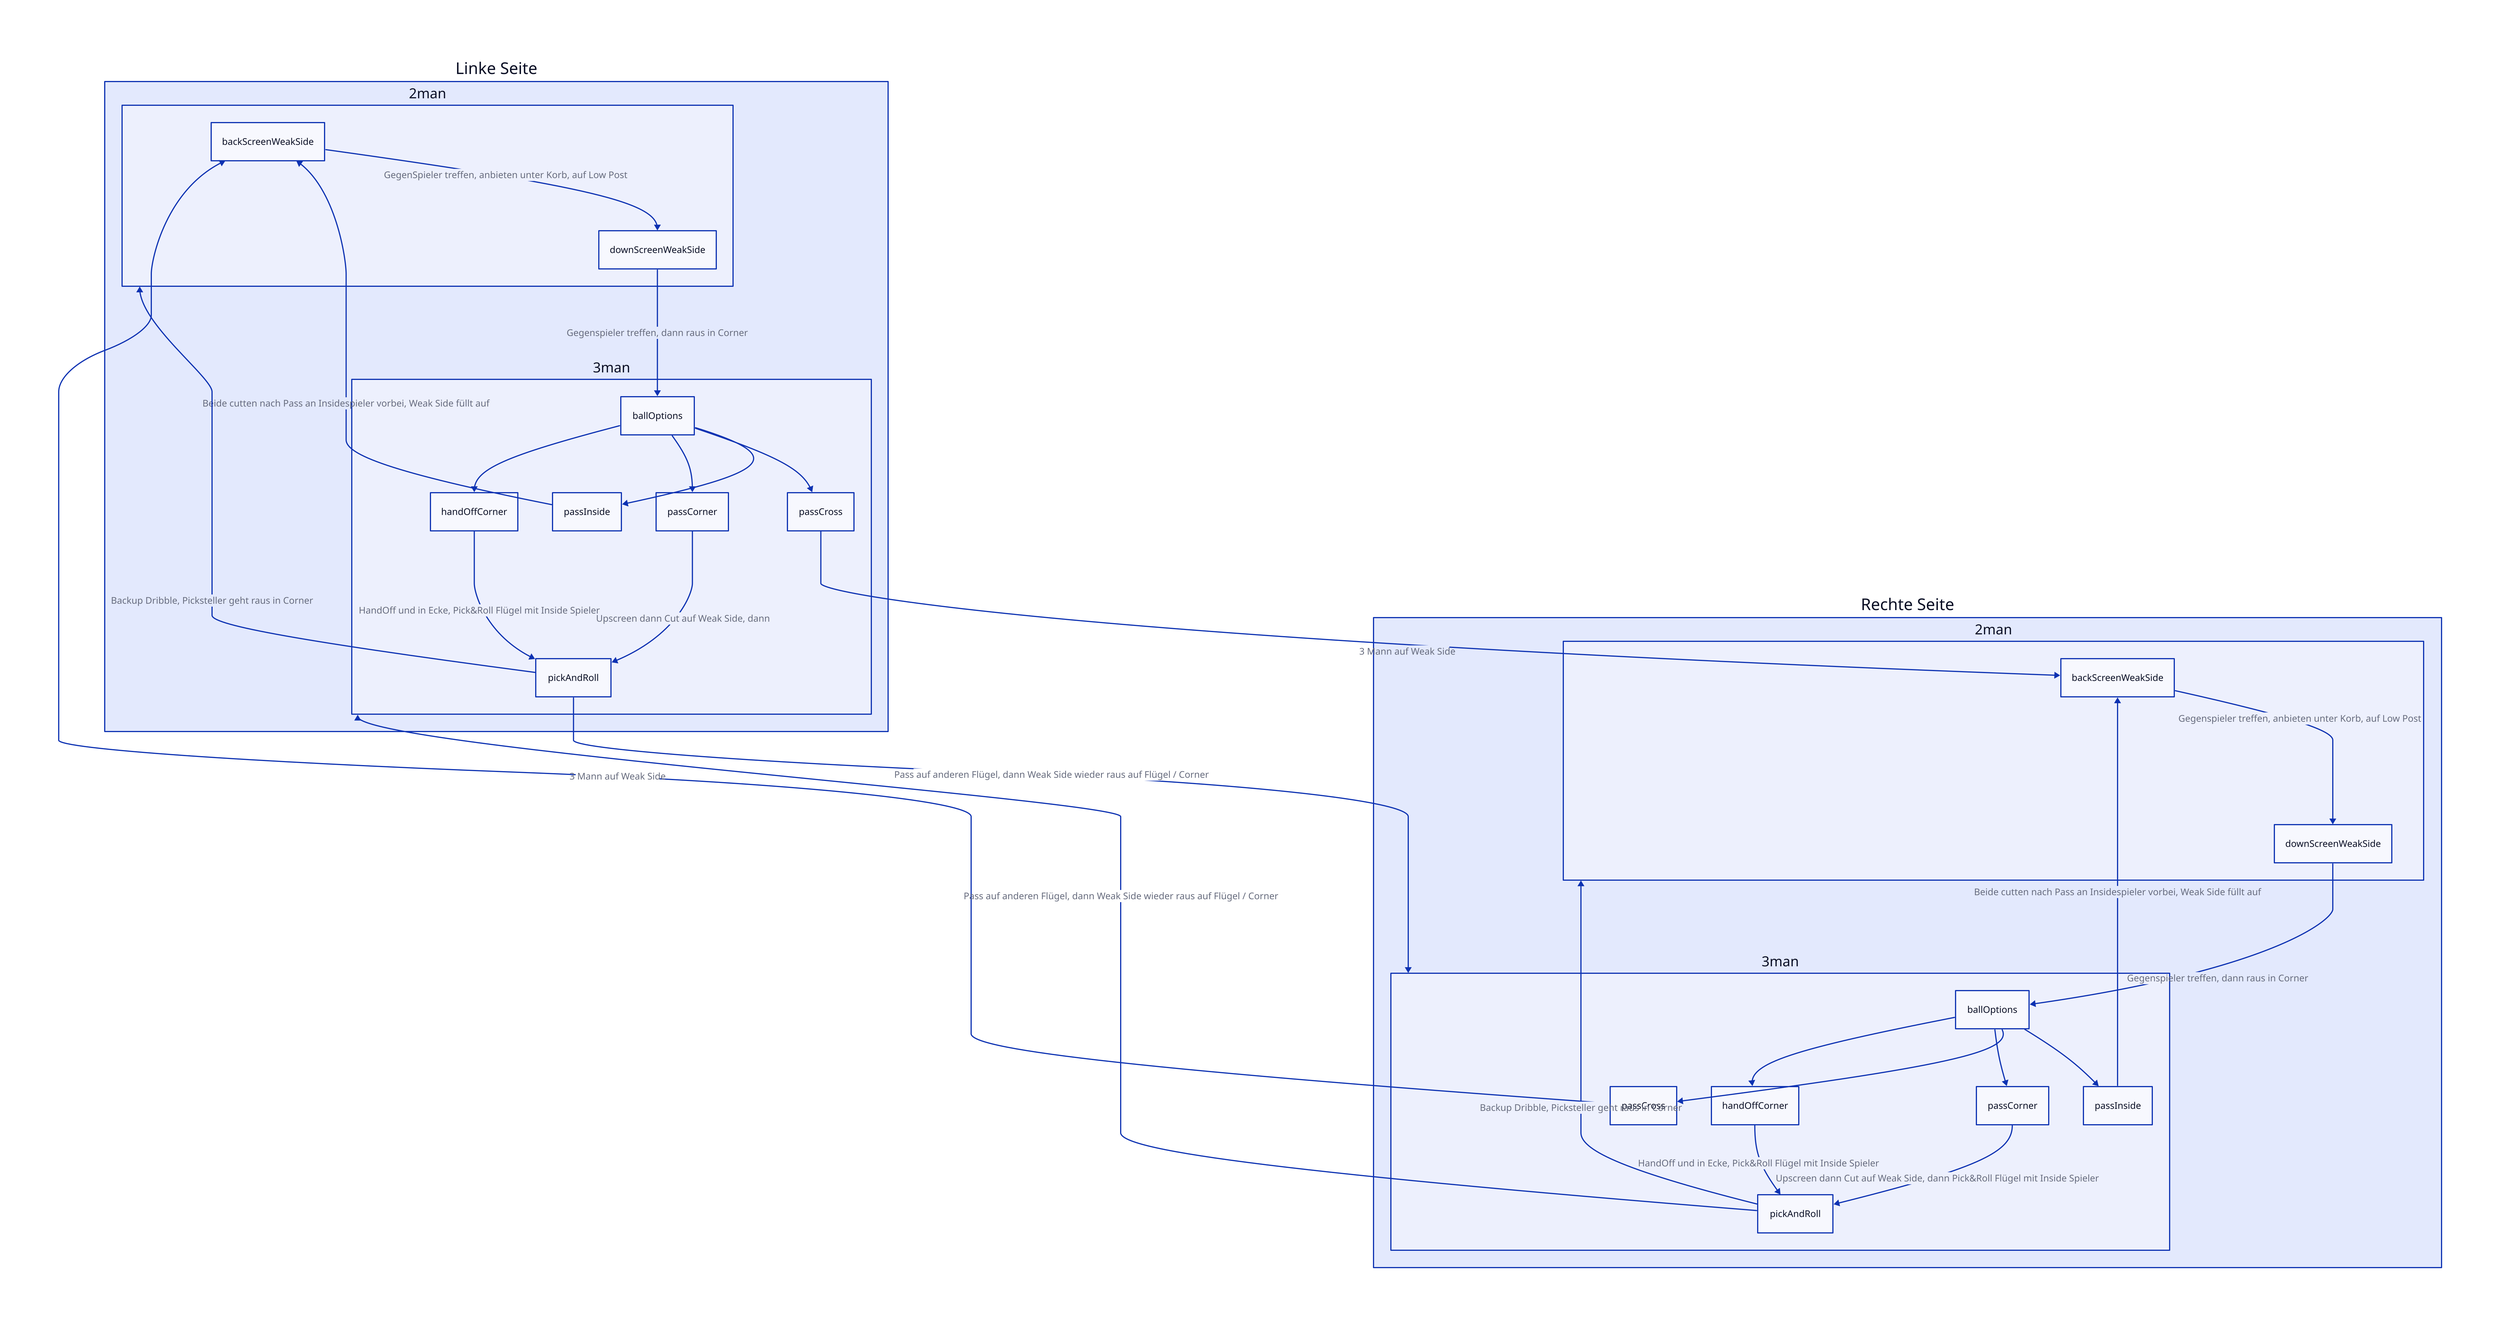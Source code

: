 direction: down

leftSide: Linke Seite{
    2man: {
        backScreenWeakSide
        downScreenWeakSide
    }
    3man: {
        pickAndRoll
        ballOptions
        passInside
        passCross
        passCorner
        handOffCorner

        ballOptions -> passInside
        ballOptions -> passCross
        ballOptions -> passCorner
        ballOptions -> handOffCorner
    }
}

rightSide: Rechte Seite{
    3man: {
        pickAndRoll
        ballOptions
        passInside
        passCross
        passCorner
        handOffCorner

        ballOptions -> passInside
        ballOptions -> passCross
        ballOptions -> passCorner
        ballOptions -> handOffCorner
    }
    2man: {
        backScreenWeakSide
        downScreenWeakSide
    }
}


leftSide.2man.backScreenWeakSide -> leftSide.2man.downScreenWeakSide: GegenSpieler treffen, anbieten unter Korb, auf Low Post
leftSide.2man.downScreenWeakSide -> leftSide.3man.ballOptions: Gegenspieler treffen, dann raus in Corner

leftSide.3man.passInside -> leftSide.2man.backScreenWeakSide: Beide cutten nach Pass an Insidespieler vorbei, Weak Side füllt auf
leftSide.3man.passCross -> rightSide.2man.backScreenWeakSide: 3 Mann auf Weak Side
leftSide.3man.passCorner -> leftSide.3man.pickAndRoll: Upscreen dann Cut auf Weak Side, dann
leftSide.3man.handOffCorner -> leftSide.3man.pickAndRoll: HandOff und in Ecke, Pick&Roll Flügel mit Inside Spieler
leftSide.3man.pickAndRoll -> leftSide.2man: Backup Dribble, Picksteller geht raus in Corner
leftSide.3man.pickAndRoll -> rightSide.3man: Pass auf anderen Flügel, dann Weak Side wieder raus auf Flügel / Corner


rightSide.2man.backScreenWeakSide -> rightSide.2man.downScreenWeakSide: Gegenspieler treffen, anbieten unter Korb, auf Low Post
rightSide.2man.downScreenWeakSide -> rightSide.3man.ballOptions: Gegenspieler treffen, dann raus in Corner

rightSide.3man.passInside -> rightSide.2man.backScreenWeakSide: Beide cutten nach Pass an Insidespieler vorbei, Weak Side füllt auf
rightSide.3man.passCross -> leftSide.2man.backScreenWeakSide: 3 Mann auf Weak Side
rightSide.3man.passCorner -> rightSide.3man.pickAndRoll: Upscreen dann Cut auf Weak Side, dann Pick&Roll Flügel mit Inside Spieler
rightSide.3man.handOffCorner -> rightSide.3man.pickAndRoll: HandOff und in Ecke, Pick&Roll Flügel mit Inside Spieler
rightSide.3man.pickAndRoll -> rightSide.2man: Backup Dribble, Picksteller geht raus in Corner
rightSide.3man.pickAndRoll -> leftSide.3man: Pass auf anderen Flügel, dann Weak Side wieder raus auf Flügel / Corner


